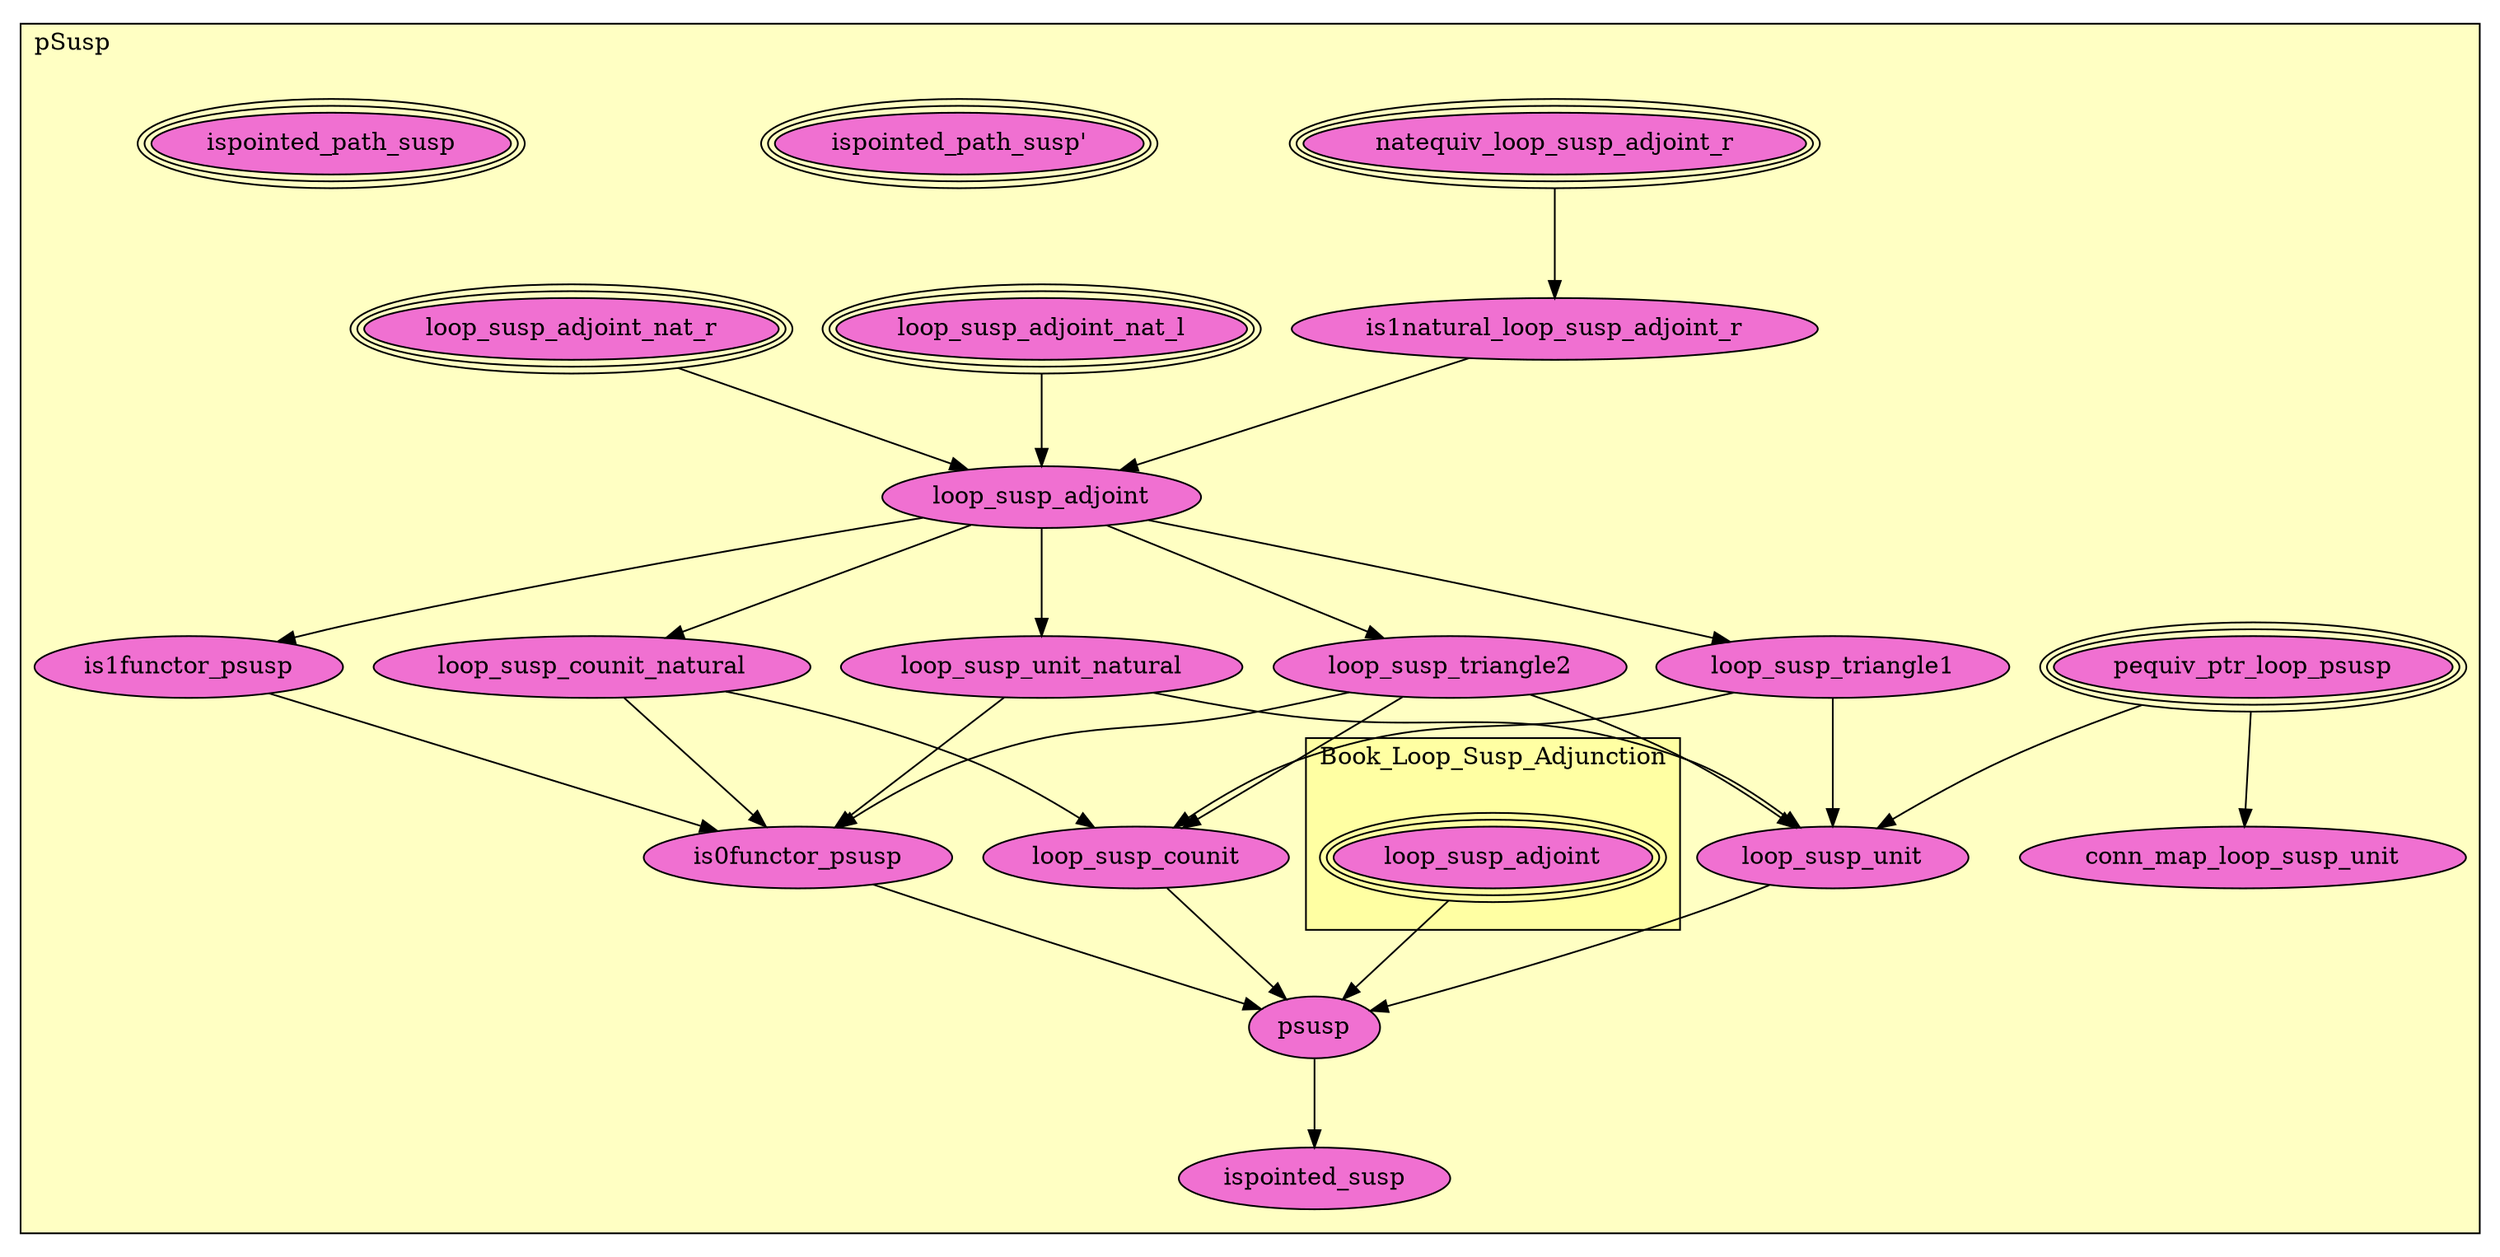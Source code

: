 digraph HoTT_Pointed_pSusp {
  graph [ratio=0.5]
  node [style=filled]
pSusp_Book_Loop_Susp_Adjunction_loop_susp_adjoint [label="loop_susp_adjoint", URL=<pSusp.html#Book_Loop_Susp_Adjunction.loop_susp_adjoint>, peripheries=3, fillcolor="#F070D1"] ;
pSusp_natequiv_loop_susp_adjoint_r [label="natequiv_loop_susp_adjoint_r", URL=<pSusp.html#natequiv_loop_susp_adjoint_r>, peripheries=3, fillcolor="#F070D1"] ;
pSusp_is1natural_loop_susp_adjoint_r [label="is1natural_loop_susp_adjoint_r", URL=<pSusp.html#is1natural_loop_susp_adjoint_r>, fillcolor="#F070D1"] ;
pSusp_loop_susp_adjoint_nat_l [label="loop_susp_adjoint_nat_l", URL=<pSusp.html#loop_susp_adjoint_nat_l>, peripheries=3, fillcolor="#F070D1"] ;
pSusp_loop_susp_adjoint_nat_r [label="loop_susp_adjoint_nat_r", URL=<pSusp.html#loop_susp_adjoint_nat_r>, peripheries=3, fillcolor="#F070D1"] ;
pSusp_loop_susp_adjoint [label="loop_susp_adjoint", URL=<pSusp.html#loop_susp_adjoint>, fillcolor="#F070D1"] ;
pSusp_loop_susp_triangle2 [label="loop_susp_triangle2", URL=<pSusp.html#loop_susp_triangle2>, fillcolor="#F070D1"] ;
pSusp_loop_susp_triangle1 [label="loop_susp_triangle1", URL=<pSusp.html#loop_susp_triangle1>, fillcolor="#F070D1"] ;
pSusp_loop_susp_counit_natural [label="loop_susp_counit_natural", URL=<pSusp.html#loop_susp_counit_natural>, fillcolor="#F070D1"] ;
pSusp_loop_susp_counit [label="loop_susp_counit", URL=<pSusp.html#loop_susp_counit>, fillcolor="#F070D1"] ;
pSusp_loop_susp_unit_natural [label="loop_susp_unit_natural", URL=<pSusp.html#loop_susp_unit_natural>, fillcolor="#F070D1"] ;
pSusp_pequiv_ptr_loop_psusp [label="pequiv_ptr_loop_psusp", URL=<pSusp.html#pequiv_ptr_loop_psusp>, peripheries=3, fillcolor="#F070D1"] ;
pSusp_conn_map_loop_susp_unit [label="conn_map_loop_susp_unit", URL=<pSusp.html#conn_map_loop_susp_unit>, fillcolor="#F070D1"] ;
pSusp_loop_susp_unit [label="loop_susp_unit", URL=<pSusp.html#loop_susp_unit>, fillcolor="#F070D1"] ;
pSusp_is1functor_psusp [label="is1functor_psusp", URL=<pSusp.html#is1functor_psusp>, fillcolor="#F070D1"] ;
pSusp_is0functor_psusp [label="is0functor_psusp", URL=<pSusp.html#is0functor_psusp>, fillcolor="#F070D1"] ;
pSusp_psusp [label="psusp", URL=<pSusp.html#psusp>, fillcolor="#F070D1"] ;
pSusp_ispointed_path_susp_ [label="ispointed_path_susp'", URL=<pSusp.html#ispointed_path_susp'>, peripheries=3, fillcolor="#F070D1"] ;
pSusp_ispointed_path_susp [label="ispointed_path_susp", URL=<pSusp.html#ispointed_path_susp>, peripheries=3, fillcolor="#F070D1"] ;
pSusp_ispointed_susp [label="ispointed_susp", URL=<pSusp.html#ispointed_susp>, fillcolor="#F070D1"] ;
  pSusp_Book_Loop_Susp_Adjunction_loop_susp_adjoint -> pSusp_psusp [] ;
  pSusp_natequiv_loop_susp_adjoint_r -> pSusp_is1natural_loop_susp_adjoint_r [] ;
  pSusp_is1natural_loop_susp_adjoint_r -> pSusp_loop_susp_adjoint [] ;
  pSusp_loop_susp_adjoint_nat_l -> pSusp_loop_susp_adjoint [] ;
  pSusp_loop_susp_adjoint_nat_r -> pSusp_loop_susp_adjoint [] ;
  pSusp_loop_susp_adjoint -> pSusp_loop_susp_triangle2 [] ;
  pSusp_loop_susp_adjoint -> pSusp_loop_susp_triangle1 [] ;
  pSusp_loop_susp_adjoint -> pSusp_loop_susp_counit_natural [] ;
  pSusp_loop_susp_adjoint -> pSusp_loop_susp_unit_natural [] ;
  pSusp_loop_susp_adjoint -> pSusp_is1functor_psusp [] ;
  pSusp_loop_susp_triangle2 -> pSusp_loop_susp_counit [] ;
  pSusp_loop_susp_triangle2 -> pSusp_loop_susp_unit [] ;
  pSusp_loop_susp_triangle2 -> pSusp_is0functor_psusp [] ;
  pSusp_loop_susp_triangle1 -> pSusp_loop_susp_counit [] ;
  pSusp_loop_susp_triangle1 -> pSusp_loop_susp_unit [] ;
  pSusp_loop_susp_counit_natural -> pSusp_loop_susp_counit [] ;
  pSusp_loop_susp_counit_natural -> pSusp_is0functor_psusp [] ;
  pSusp_loop_susp_counit -> pSusp_psusp [] ;
  pSusp_loop_susp_unit_natural -> pSusp_loop_susp_unit [] ;
  pSusp_loop_susp_unit_natural -> pSusp_is0functor_psusp [] ;
  pSusp_pequiv_ptr_loop_psusp -> pSusp_conn_map_loop_susp_unit [] ;
  pSusp_pequiv_ptr_loop_psusp -> pSusp_loop_susp_unit [] ;
  pSusp_loop_susp_unit -> pSusp_psusp [] ;
  pSusp_is1functor_psusp -> pSusp_is0functor_psusp [] ;
  pSusp_is0functor_psusp -> pSusp_psusp [] ;
  pSusp_psusp -> pSusp_ispointed_susp [] ;
subgraph cluster_pSusp { label="pSusp"; fillcolor="#FFFFC3"; labeljust=l; style=filled 
subgraph cluster_pSusp_Book_Loop_Susp_Adjunction { label="Book_Loop_Susp_Adjunction"; fillcolor="#FFFFA3"; labeljust=l; style=filled 
pSusp_Book_Loop_Susp_Adjunction_loop_susp_adjoint; };
pSusp_ispointed_susp; pSusp_ispointed_path_susp; pSusp_ispointed_path_susp_; pSusp_psusp; pSusp_is0functor_psusp; pSusp_is1functor_psusp; pSusp_loop_susp_unit; pSusp_conn_map_loop_susp_unit; pSusp_pequiv_ptr_loop_psusp; pSusp_loop_susp_unit_natural; pSusp_loop_susp_counit; pSusp_loop_susp_counit_natural; pSusp_loop_susp_triangle1; pSusp_loop_susp_triangle2; pSusp_loop_susp_adjoint; pSusp_loop_susp_adjoint_nat_r; pSusp_loop_susp_adjoint_nat_l; pSusp_is1natural_loop_susp_adjoint_r; pSusp_natequiv_loop_susp_adjoint_r; };
} /* END */
